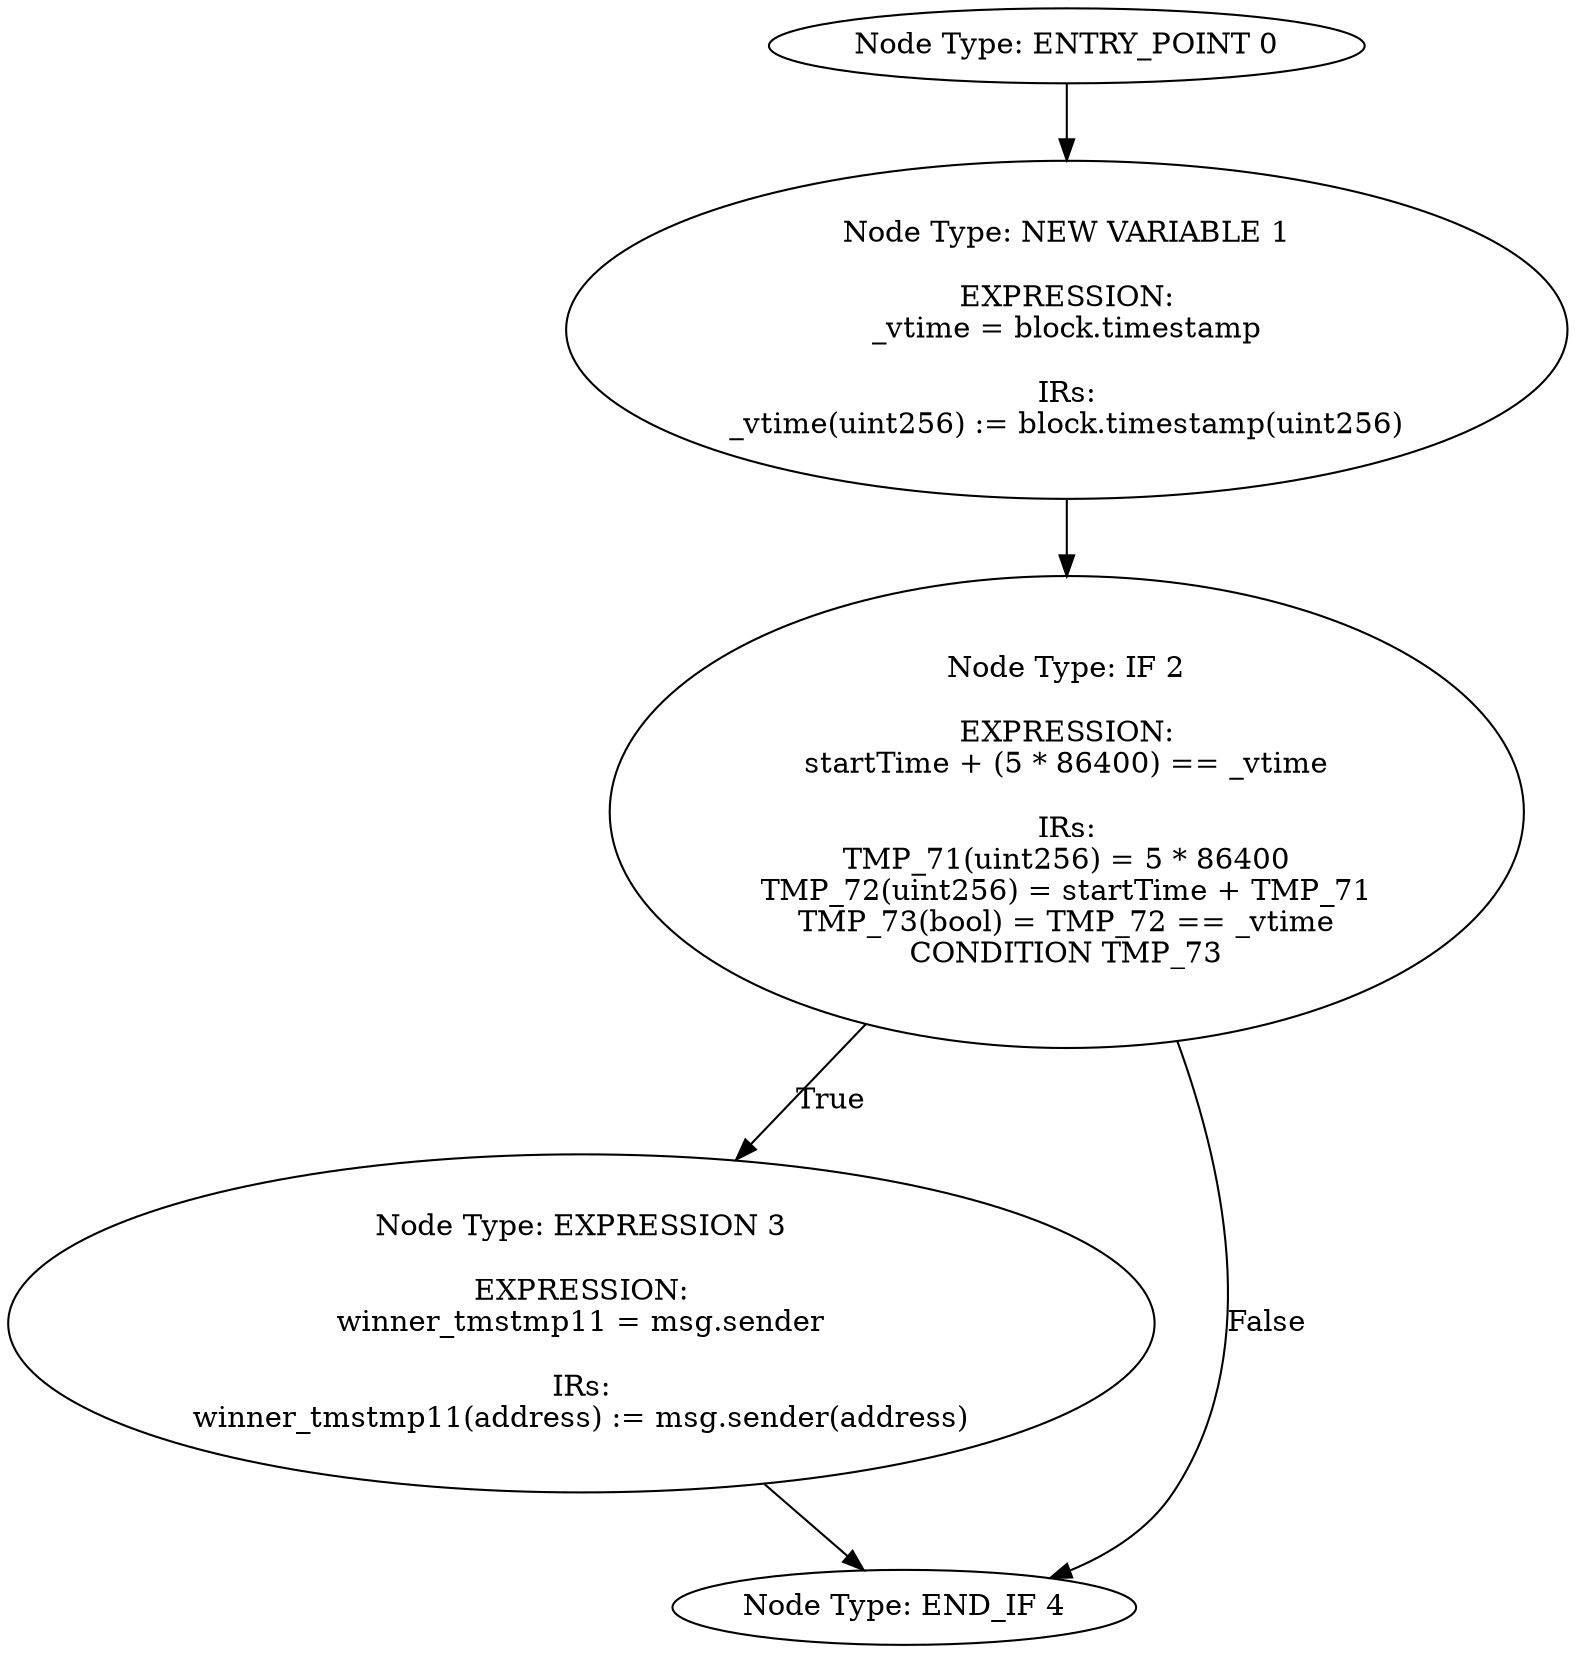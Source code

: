 digraph{
0[label="Node Type: ENTRY_POINT 0
"];
0->1;
1[label="Node Type: NEW VARIABLE 1

EXPRESSION:
_vtime = block.timestamp

IRs:
_vtime(uint256) := block.timestamp(uint256)"];
1->2;
2[label="Node Type: IF 2

EXPRESSION:
startTime + (5 * 86400) == _vtime

IRs:
TMP_71(uint256) = 5 * 86400
TMP_72(uint256) = startTime + TMP_71
TMP_73(bool) = TMP_72 == _vtime
CONDITION TMP_73"];
2->3[label="True"];
2->4[label="False"];
3[label="Node Type: EXPRESSION 3

EXPRESSION:
winner_tmstmp11 = msg.sender

IRs:
winner_tmstmp11(address) := msg.sender(address)"];
3->4;
4[label="Node Type: END_IF 4
"];
}
